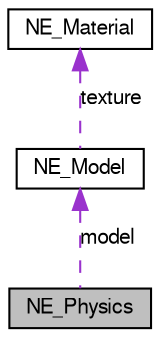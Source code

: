 digraph G
{
  bgcolor="transparent";
  edge [fontname="FreeSans",fontsize=10,labelfontname="FreeSans",labelfontsize=10];
  node [fontname="FreeSans",fontsize=10,shape=record];
  Node1 [label="NE_Physics",height=0.2,width=0.4,color="black", fillcolor="grey75", style="filled" fontcolor="black"];
  Node2 -> Node1 [dir=back,color="darkorchid3",fontsize=10,style="dashed",label="model",fontname="FreeSans"];
  Node2 [label="NE_Model",height=0.2,width=0.4,color="black",URL="$struct_n_e___model.html",tooltip="Holds information of a model."];
  Node3 -> Node2 [dir=back,color="darkorchid3",fontsize=10,style="dashed",label="texture",fontname="FreeSans"];
  Node3 [label="NE_Material",height=0.2,width=0.4,color="black",URL="$struct_n_e___material.html",tooltip="Information of one material."];
}

